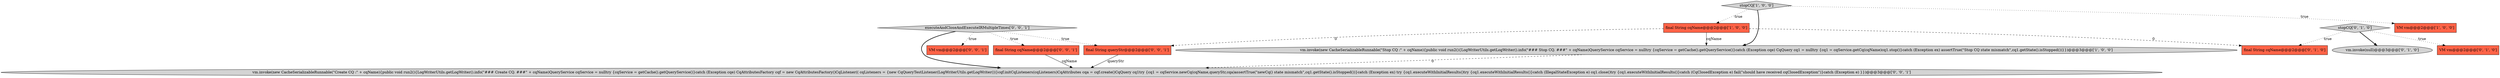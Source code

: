 digraph {
0 [style = filled, label = "stopCQ['1', '0', '0']", fillcolor = lightgray, shape = diamond image = "AAA0AAABBB1BBB"];
9 [style = filled, label = "final String cqName@@@2@@@['0', '0', '1']", fillcolor = tomato, shape = box image = "AAA0AAABBB3BBB"];
11 [style = filled, label = "final String queryStr@@@2@@@['0', '0', '1']", fillcolor = tomato, shape = box image = "AAA0AAABBB3BBB"];
6 [style = filled, label = "vm.invoke(null)@@@3@@@['0', '1', '0']", fillcolor = lightgray, shape = ellipse image = "AAA0AAABBB2BBB"];
4 [style = filled, label = "stopCQ['0', '1', '0']", fillcolor = lightgray, shape = diamond image = "AAA0AAABBB2BBB"];
5 [style = filled, label = "VM vm@@@2@@@['0', '1', '0']", fillcolor = tomato, shape = box image = "AAA0AAABBB2BBB"];
12 [style = filled, label = "vm.invoke(new CacheSerializableRunnable(\"Create CQ :\" + cqName){public void run2(){LogWriterUtils.getLogWriter().info(\"### Create CQ. ###\" + cqName)QueryService cqService = nulltry {cqService = getCache().getQueryService()}catch (Exception cqe) CqAttributesFactory cqf = new CqAttributesFactory()CqListener(( cqListeners = {new CqQueryTestListener(LogWriterUtils.getLogWriter())}cqf.initCqListeners(cqListeners)CqAttributes cqa = cqf.create()CqQuery cq1try {cq1 = cqService.newCq(cqName,queryStr,cqa)assertTrue(\"newCq() state mismatch\",cq1.getState().isStopped())}catch (Exception ex) try {cq1.executeWithInitialResults()try {cq1.executeWithInitialResults()}catch (IllegalStateException e) cq1.close()try {cq1.executeWithInitialResults()}catch (CqClosedException e) fail(\"should have received cqClosedException\")}catch (Exception e) }})@@@3@@@['0', '0', '1']", fillcolor = lightgray, shape = ellipse image = "AAA0AAABBB3BBB"];
3 [style = filled, label = "vm.invoke(new CacheSerializableRunnable(\"Stop CQ :\" + cqName){public void run2(){LogWriterUtils.getLogWriter().info(\"### Stop CQ. ###\" + cqName)QueryService cqService = nulltry {cqService = getCache().getQueryService()}catch (Exception cqe) CqQuery cq1 = nulltry {cq1 = cqService.getCq(cqName)cq1.stop()}catch (Exception ex) assertTrue(\"Stop CQ state mismatch\",cq1.getState().isStopped())}})@@@3@@@['1', '0', '0']", fillcolor = lightgray, shape = ellipse image = "AAA0AAABBB1BBB"];
2 [style = filled, label = "final String cqName@@@2@@@['1', '0', '0']", fillcolor = tomato, shape = box image = "AAA1AAABBB1BBB"];
1 [style = filled, label = "VM vm@@@2@@@['1', '0', '0']", fillcolor = tomato, shape = box image = "AAA0AAABBB1BBB"];
10 [style = filled, label = "executeAndCloseAndExecuteIRMultipleTimes['0', '0', '1']", fillcolor = lightgray, shape = diamond image = "AAA0AAABBB3BBB"];
8 [style = filled, label = "VM vm@@@2@@@['0', '0', '1']", fillcolor = tomato, shape = box image = "AAA0AAABBB3BBB"];
7 [style = filled, label = "final String cqName@@@2@@@['0', '1', '0']", fillcolor = tomato, shape = box image = "AAA1AAABBB2BBB"];
0->3 [style = bold, label=""];
2->3 [style = solid, label="cqName"];
4->5 [style = dotted, label="true"];
4->7 [style = dotted, label="true"];
10->8 [style = dotted, label="true"];
2->11 [style = dashed, label="0"];
0->2 [style = dotted, label="true"];
3->12 [style = dashed, label="0"];
2->7 [style = dashed, label="0"];
10->9 [style = dotted, label="true"];
9->12 [style = solid, label="cqName"];
10->11 [style = dotted, label="true"];
4->6 [style = bold, label=""];
10->12 [style = bold, label=""];
11->12 [style = solid, label="queryStr"];
0->1 [style = dotted, label="true"];
}
